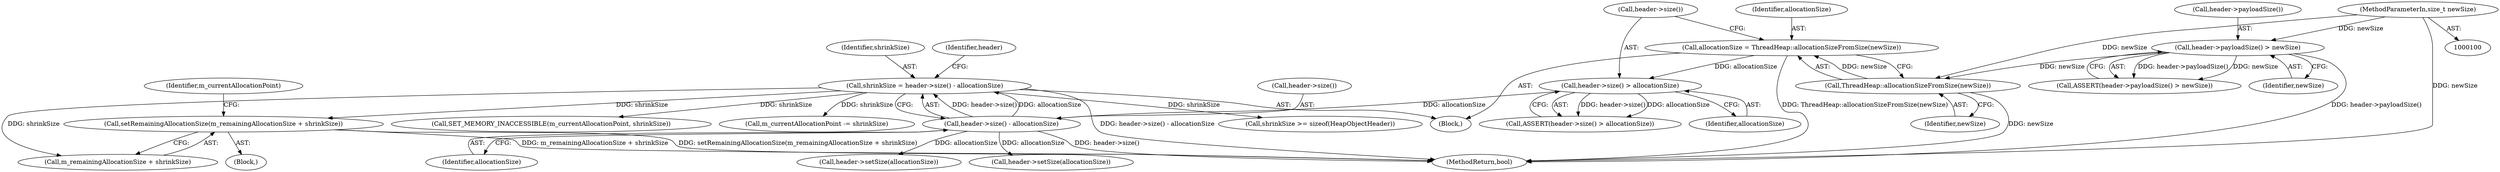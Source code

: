 digraph "0_Chrome_0749ec24fae74ec32d0567eef0e5ec43c84dbcb9_10@API" {
"1000131" [label="(Call,setRemainingAllocationSize(m_remainingAllocationSize + shrinkSize))"];
"1000119" [label="(Call,shrinkSize = header->size() - allocationSize)"];
"1000121" [label="(Call,header->size() - allocationSize)"];
"1000115" [label="(Call,header->size() > allocationSize)"];
"1000110" [label="(Call,allocationSize = ThreadHeap::allocationSizeFromSize(newSize))"];
"1000112" [label="(Call,ThreadHeap::allocationSizeFromSize(newSize))"];
"1000106" [label="(Call,header->payloadSize() > newSize)"];
"1000102" [label="(MethodParameterIn,size_t newSize)"];
"1000117" [label="(Identifier,allocationSize)"];
"1000119" [label="(Call,shrinkSize = header->size() - allocationSize)"];
"1000138" [label="(Call,header->setSize(allocationSize))"];
"1000105" [label="(Call,ASSERT(header->payloadSize() > newSize))"];
"1000110" [label="(Call,allocationSize = ThreadHeap::allocationSizeFromSize(newSize))"];
"1000103" [label="(Block,)"];
"1000108" [label="(Identifier,newSize)"];
"1000115" [label="(Call,header->size() > allocationSize)"];
"1000123" [label="(Identifier,allocationSize)"];
"1000136" [label="(Identifier,m_currentAllocationPoint)"];
"1000135" [label="(Call,SET_MEMORY_INACCESSIBLE(m_currentAllocationPoint, shrinkSize))"];
"1000113" [label="(Identifier,newSize)"];
"1000111" [label="(Identifier,allocationSize)"];
"1000174" [label="(Call,header->setSize(allocationSize))"];
"1000106" [label="(Call,header->payloadSize() > newSize)"];
"1000112" [label="(Call,ThreadHeap::allocationSizeFromSize(newSize))"];
"1000131" [label="(Call,setRemainingAllocationSize(m_remainingAllocationSize + shrinkSize))"];
"1000107" [label="(Call,header->payloadSize())"];
"1000122" [label="(Call,header->size())"];
"1000187" [label="(MethodReturn,bool)"];
"1000128" [label="(Call,m_currentAllocationPoint -= shrinkSize)"];
"1000126" [label="(Identifier,header)"];
"1000102" [label="(MethodParameterIn,size_t newSize)"];
"1000132" [label="(Call,m_remainingAllocationSize + shrinkSize)"];
"1000116" [label="(Call,header->size())"];
"1000120" [label="(Identifier,shrinkSize)"];
"1000127" [label="(Block,)"];
"1000114" [label="(Call,ASSERT(header->size() > allocationSize))"];
"1000143" [label="(Call,shrinkSize >= sizeof(HeapObjectHeader))"];
"1000121" [label="(Call,header->size() - allocationSize)"];
"1000131" -> "1000127"  [label="AST: "];
"1000131" -> "1000132"  [label="CFG: "];
"1000132" -> "1000131"  [label="AST: "];
"1000136" -> "1000131"  [label="CFG: "];
"1000131" -> "1000187"  [label="DDG: setRemainingAllocationSize(m_remainingAllocationSize + shrinkSize)"];
"1000131" -> "1000187"  [label="DDG: m_remainingAllocationSize + shrinkSize"];
"1000119" -> "1000131"  [label="DDG: shrinkSize"];
"1000119" -> "1000103"  [label="AST: "];
"1000119" -> "1000121"  [label="CFG: "];
"1000120" -> "1000119"  [label="AST: "];
"1000121" -> "1000119"  [label="AST: "];
"1000126" -> "1000119"  [label="CFG: "];
"1000119" -> "1000187"  [label="DDG: header->size() - allocationSize"];
"1000121" -> "1000119"  [label="DDG: header->size()"];
"1000121" -> "1000119"  [label="DDG: allocationSize"];
"1000119" -> "1000128"  [label="DDG: shrinkSize"];
"1000119" -> "1000132"  [label="DDG: shrinkSize"];
"1000119" -> "1000135"  [label="DDG: shrinkSize"];
"1000119" -> "1000143"  [label="DDG: shrinkSize"];
"1000121" -> "1000123"  [label="CFG: "];
"1000122" -> "1000121"  [label="AST: "];
"1000123" -> "1000121"  [label="AST: "];
"1000121" -> "1000187"  [label="DDG: header->size()"];
"1000115" -> "1000121"  [label="DDG: allocationSize"];
"1000121" -> "1000138"  [label="DDG: allocationSize"];
"1000121" -> "1000174"  [label="DDG: allocationSize"];
"1000115" -> "1000114"  [label="AST: "];
"1000115" -> "1000117"  [label="CFG: "];
"1000116" -> "1000115"  [label="AST: "];
"1000117" -> "1000115"  [label="AST: "];
"1000114" -> "1000115"  [label="CFG: "];
"1000115" -> "1000114"  [label="DDG: header->size()"];
"1000115" -> "1000114"  [label="DDG: allocationSize"];
"1000110" -> "1000115"  [label="DDG: allocationSize"];
"1000110" -> "1000103"  [label="AST: "];
"1000110" -> "1000112"  [label="CFG: "];
"1000111" -> "1000110"  [label="AST: "];
"1000112" -> "1000110"  [label="AST: "];
"1000116" -> "1000110"  [label="CFG: "];
"1000110" -> "1000187"  [label="DDG: ThreadHeap::allocationSizeFromSize(newSize)"];
"1000112" -> "1000110"  [label="DDG: newSize"];
"1000112" -> "1000113"  [label="CFG: "];
"1000113" -> "1000112"  [label="AST: "];
"1000112" -> "1000187"  [label="DDG: newSize"];
"1000106" -> "1000112"  [label="DDG: newSize"];
"1000102" -> "1000112"  [label="DDG: newSize"];
"1000106" -> "1000105"  [label="AST: "];
"1000106" -> "1000108"  [label="CFG: "];
"1000107" -> "1000106"  [label="AST: "];
"1000108" -> "1000106"  [label="AST: "];
"1000105" -> "1000106"  [label="CFG: "];
"1000106" -> "1000187"  [label="DDG: header->payloadSize()"];
"1000106" -> "1000105"  [label="DDG: header->payloadSize()"];
"1000106" -> "1000105"  [label="DDG: newSize"];
"1000102" -> "1000106"  [label="DDG: newSize"];
"1000102" -> "1000100"  [label="AST: "];
"1000102" -> "1000187"  [label="DDG: newSize"];
}
